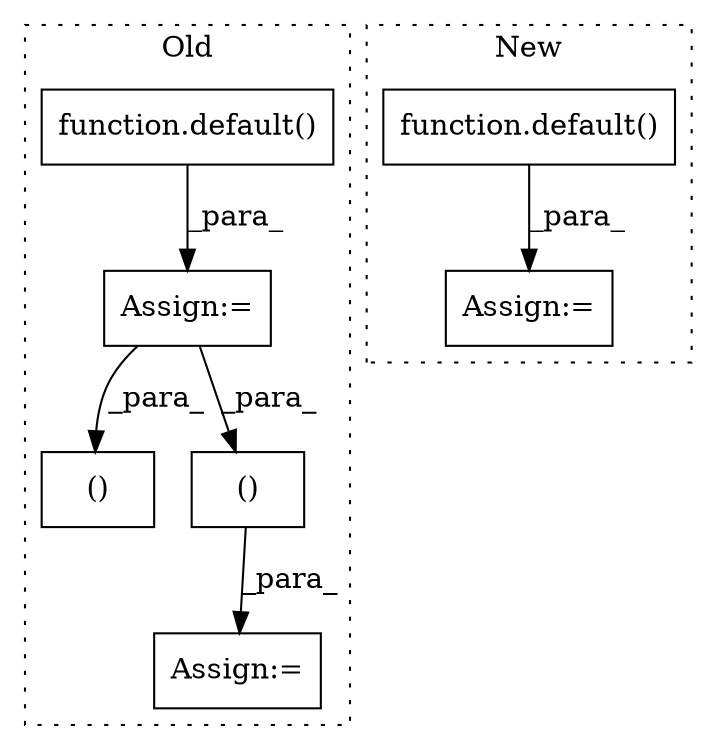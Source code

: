 digraph G {
subgraph cluster0 {
1 [label="function.default()" a="75" s="4504,4554" l="8,1" shape="box"];
4 [label="Assign:=" a="68" s="4501" l="3" shape="box"];
5 [label="()" a="54" s="6479" l="27" shape="box"];
6 [label="Assign:=" a="68" s="6310" l="12" shape="box"];
7 [label="()" a="54" s="6369" l="3" shape="box"];
label = "Old";
style="dotted";
}
subgraph cluster1 {
2 [label="function.default()" a="75" s="4551,4572" l="8,1" shape="box"];
3 [label="Assign:=" a="68" s="4548" l="3" shape="box"];
label = "New";
style="dotted";
}
1 -> 4 [label="_para_"];
2 -> 3 [label="_para_"];
4 -> 7 [label="_para_"];
4 -> 5 [label="_para_"];
7 -> 6 [label="_para_"];
}
